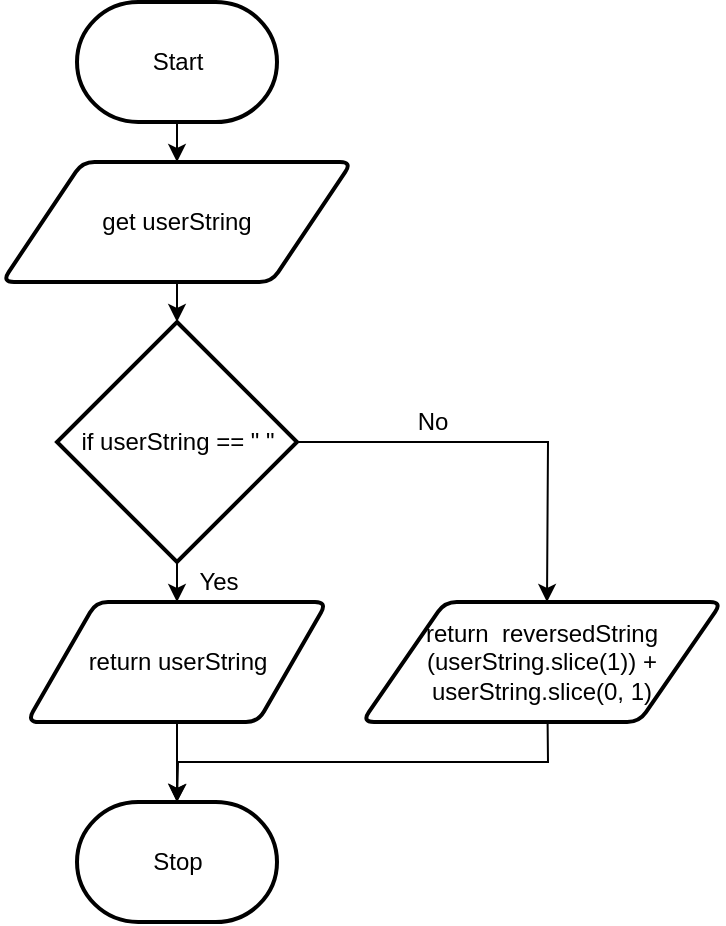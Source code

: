 <mxfile>
    <diagram id="cLDDYIGj_VAFXXi_S7tZ" name="Page-1">
        <mxGraphModel dx="1086" dy="700" grid="1" gridSize="10" guides="1" tooltips="1" connect="1" arrows="1" fold="1" page="1" pageScale="1" pageWidth="827" pageHeight="1169" math="0" shadow="0">
            <root>
                <mxCell id="0"/>
                <mxCell id="1" parent="0"/>
                <mxCell id="2" value="" style="edgeStyle=none;html=1;" edge="1" parent="1" source="3" target="5">
                    <mxGeometry relative="1" as="geometry"/>
                </mxCell>
                <mxCell id="3" value="Start" style="strokeWidth=2;html=1;shape=mxgraph.flowchart.terminator;whiteSpace=wrap;" vertex="1" parent="1">
                    <mxGeometry x="347.5" y="90" width="100" height="60" as="geometry"/>
                </mxCell>
                <mxCell id="4" value="" style="edgeStyle=none;html=1;" edge="1" parent="1" source="5">
                    <mxGeometry relative="1" as="geometry">
                        <mxPoint x="397.5" y="250" as="targetPoint"/>
                    </mxGeometry>
                </mxCell>
                <mxCell id="5" value="get userString" style="shape=parallelogram;html=1;strokeWidth=2;perimeter=parallelogramPerimeter;whiteSpace=wrap;rounded=1;arcSize=12;size=0.23;" vertex="1" parent="1">
                    <mxGeometry x="310" y="170" width="175" height="60" as="geometry"/>
                </mxCell>
                <mxCell id="6" value="" style="edgeStyle=none;html=1;" edge="1" parent="1" source="8" target="10">
                    <mxGeometry relative="1" as="geometry"/>
                </mxCell>
                <mxCell id="7" style="edgeStyle=none;html=1;entryX=0.5;entryY=0;entryDx=0;entryDy=0;fontFamily=Helvetica;fontColor=#000000;exitX=1;exitY=0.5;exitDx=0;exitDy=0;exitPerimeter=0;rounded=0;" edge="1" parent="1" source="8">
                    <mxGeometry relative="1" as="geometry">
                        <Array as="points">
                            <mxPoint x="583" y="310"/>
                        </Array>
                        <mxPoint x="582.5" y="390" as="targetPoint"/>
                    </mxGeometry>
                </mxCell>
                <mxCell id="8" value="if userString == &quot; &quot;" style="strokeWidth=2;html=1;shape=mxgraph.flowchart.decision;whiteSpace=wrap;" vertex="1" parent="1">
                    <mxGeometry x="337.5" y="250" width="120" height="120" as="geometry"/>
                </mxCell>
                <mxCell id="9" value="" style="edgeStyle=none;html=1;" edge="1" parent="1" source="10" target="11">
                    <mxGeometry relative="1" as="geometry"/>
                </mxCell>
                <mxCell id="10" value="return userString" style="shape=parallelogram;html=1;strokeWidth=2;perimeter=parallelogramPerimeter;whiteSpace=wrap;rounded=1;arcSize=12;size=0.23;" vertex="1" parent="1">
                    <mxGeometry x="322.5" y="390" width="150" height="60" as="geometry"/>
                </mxCell>
                <mxCell id="11" value="Stop" style="strokeWidth=2;html=1;shape=mxgraph.flowchart.terminator;whiteSpace=wrap;" vertex="1" parent="1">
                    <mxGeometry x="347.5" y="490" width="100" height="60" as="geometry"/>
                </mxCell>
                <mxCell id="12" value="Yes" style="text;html=1;resizable=0;autosize=1;align=center;verticalAlign=middle;points=[];fillColor=none;strokeColor=none;rounded=0;" vertex="1" parent="1">
                    <mxGeometry x="397.5" y="370" width="40" height="20" as="geometry"/>
                </mxCell>
                <mxCell id="13" value="No" style="text;html=1;resizable=0;autosize=1;align=center;verticalAlign=middle;points=[];fillColor=none;strokeColor=none;rounded=0;" vertex="1" parent="1">
                    <mxGeometry x="510" y="290" width="30" height="20" as="geometry"/>
                </mxCell>
                <mxCell id="14" style="edgeStyle=none;html=1;entryX=0.5;entryY=0;entryDx=0;entryDy=0;entryPerimeter=0;rounded=0;" edge="1" parent="1" target="11">
                    <mxGeometry relative="1" as="geometry">
                        <Array as="points">
                            <mxPoint x="583" y="470"/>
                            <mxPoint x="398" y="470"/>
                        </Array>
                        <mxPoint x="582.8" y="450" as="sourcePoint"/>
                    </mxGeometry>
                </mxCell>
                <mxCell id="16" value="return&amp;nbsp; reversedString (userString.slice(1)) + userString.slice(0, 1)" style="shape=parallelogram;html=1;strokeWidth=2;perimeter=parallelogramPerimeter;whiteSpace=wrap;rounded=1;arcSize=12;size=0.23;" vertex="1" parent="1">
                    <mxGeometry x="490" y="390" width="180" height="60" as="geometry"/>
                </mxCell>
            </root>
        </mxGraphModel>
    </diagram>
</mxfile>